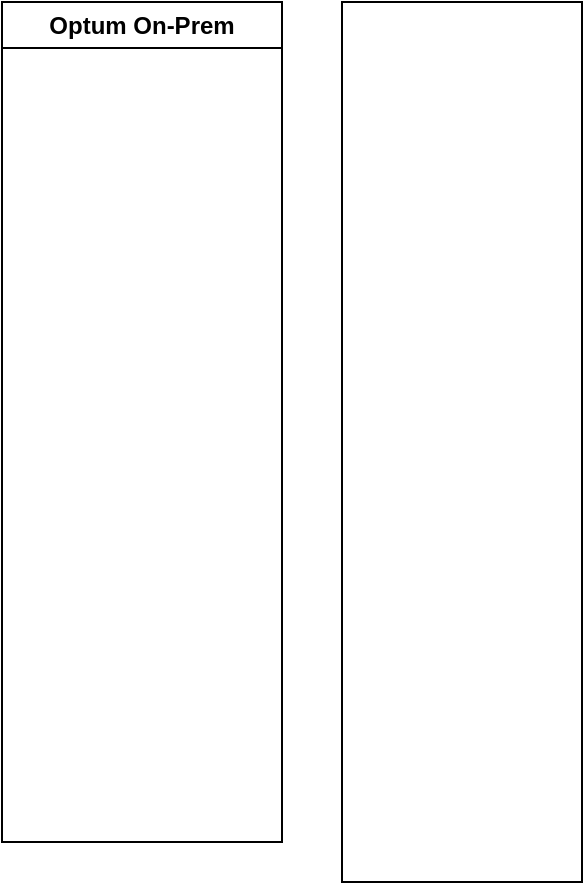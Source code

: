 <mxfile version="24.7.11">
  <diagram name="Page-1" id="6oNdgkbU9ryKG1gNbXLQ">
    <mxGraphModel dx="714" dy="690" grid="1" gridSize="10" guides="1" tooltips="1" connect="1" arrows="1" fold="1" page="1" pageScale="1" pageWidth="850" pageHeight="1100" math="0" shadow="0">
      <root>
        <mxCell id="0" />
        <mxCell id="1" parent="0" />
        <mxCell id="lxg7GDyk4MDuncKKyYH2-7" value="Optum On-Prem" style="swimlane;whiteSpace=wrap;html=1;" vertex="1" parent="1">
          <mxGeometry x="70" y="120" width="140" height="420" as="geometry">
            <mxRectangle x="70" y="120" width="140" height="30" as="alternateBounds" />
          </mxGeometry>
        </mxCell>
        <mxCell id="lxg7GDyk4MDuncKKyYH2-8" value="" style="rounded=0;whiteSpace=wrap;html=1;" vertex="1" parent="1">
          <mxGeometry x="240" y="120" width="120" height="440" as="geometry" />
        </mxCell>
      </root>
    </mxGraphModel>
  </diagram>
</mxfile>
